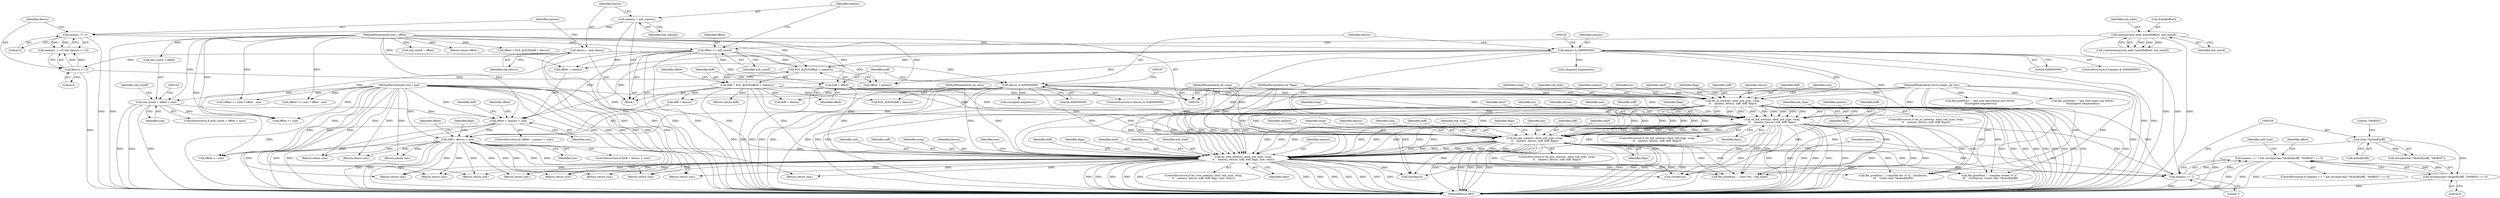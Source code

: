 digraph "0_file_65437cee25199dbd385fb35901bc0011e164276c@API" {
"1000331" [label="(Call,namesz == 7 && strcmp((char *)&nbuf[noff], \"NetBSD\") == 0)"];
"1000332" [label="(Call,namesz == 7)"];
"1000253" [label="(Call,do_os_note(ms, nbuf, xnh_type, swap,\n\t\t    namesz, descsz, noff, doff, flags))"];
"1000105" [label="(MethodParameterIn,struct magic_set *ms)"];
"1000110" [label="(MethodParameterIn,int swap)"];
"1000177" [label="(Call,namesz & 0x80000000)"];
"1000162" [label="(Call,namesz == 0)"];
"1000154" [label="(Call,namesz = xnh_namesz)"];
"1000192" [label="(Call,descsz & 0x80000000)"];
"1000165" [label="(Call,descsz == 0)"];
"1000157" [label="(Call,descsz = xnh_descsz)"];
"1000206" [label="(Call,noff = offset)"];
"1000151" [label="(Call,offset += xnh_sizeof)"];
"1000144" [label="(Call,memcpy(xnh_addr, &nbuf[offset], xnh_sizeof))"];
"1000107" [label="(MethodParameterIn,size_t offset)"];
"1000209" [label="(Call,doff = ELF_ALIGN(offset + namesz))"];
"1000211" [label="(Call,ELF_ALIGN(offset + namesz))"];
"1000112" [label="(MethodParameterIn,int *flags)"];
"1000295" [label="(Call,do_pax_note(ms, nbuf, xnh_type, swap,\n\t\t    namesz, descsz, noff, doff, flags))"];
"1000274" [label="(Call,do_bid_note(ms, nbuf, xnh_type, swap,\n\t\t    namesz, descsz, noff, doff, flags))"];
"1000316" [label="(Call,do_core_note(ms, nbuf, xnh_type, swap,\n\t\t    namesz, descsz, noff, doff, flags, size, clazz))"];
"1000231" [label="(Call,doff + descsz > size)"];
"1000216" [label="(Call,offset + namesz > size)"];
"1000132" [label="(Call,xnh_sizeof + offset > size)"];
"1000108" [label="(MethodParameterIn,size_t size)"];
"1000109" [label="(MethodParameterIn,int clazz)"];
"1000335" [label="(Call,strcmp((char *)&nbuf[noff], \"NetBSD\") == 0)"];
"1000337" [label="(Call,(char *)&nbuf[noff])"];
"1000166" [label="(Identifier,descsz)"];
"1000321" [label="(Identifier,namesz)"];
"1000248" [label="(Identifier,flags)"];
"1000162" [label="(Call,namesz == 0)"];
"1000343" [label="(Literal,\"NetBSD\")"];
"1000218" [label="(Identifier,offset)"];
"1000112" [label="(MethodParameterIn,int *flags)"];
"1000107" [label="(MethodParameterIn,size_t offset)"];
"1000263" [label="(Return,return size;)"];
"1000304" [label="(Identifier,flags)"];
"1000262" [label="(Identifier,flags)"];
"1000217" [label="(Call,offset + namesz)"];
"1000192" [label="(Call,descsz & 0x80000000)"];
"1000290" [label="(Identifier,flags)"];
"1000194" [label="(Literal,0x80000000)"];
"1000331" [label="(Call,namesz == 7 && strcmp((char *)&nbuf[noff], \"NetBSD\") == 0)"];
"1000170" [label="(Call,(offset >= size) ? offset : size)"];
"1000277" [label="(Identifier,xnh_type)"];
"1000428" [label="(Identifier,offset)"];
"1000311" [label="(Identifier,flags)"];
"1000238" [label="(Call,(offset >= size) ? offset : size)"];
"1000326" [label="(Identifier,size)"];
"1000209" [label="(Call,doff = ELF_ALIGN(offset + namesz))"];
"1000323" [label="(Identifier,noff)"];
"1000165" [label="(Call,descsz == 0)"];
"1000296" [label="(Identifier,ms)"];
"1000429" [label="(MethodReturn,RET)"];
"1000132" [label="(Call,xnh_sizeof + offset > size)"];
"1000252" [label="(ControlStructure,if (do_os_note(ms, nbuf, xnh_type, swap,\n\t\t    namesz, descsz, noff, doff, flags)))"];
"1000178" [label="(Identifier,namesz)"];
"1000167" [label="(Literal,0)"];
"1000164" [label="(Literal,0)"];
"1000260" [label="(Identifier,noff)"];
"1000362" [label="(Call,file_printf(ms, \", compiled for: %.*s\", (int)descsz,\n\t\t\t    (const char *)&nbuf[doff]))"];
"1000191" [label="(ControlStructure,if (descsz & 0x80000000))"];
"1000226" [label="(Call,ELF_ALIGN(doff + descsz))"];
"1000320" [label="(Identifier,swap)"];
"1000284" [label="(Return,return size;)"];
"1000315" [label="(ControlStructure,if (do_core_note(ms, nbuf, xnh_type, swap,\n\t\t    namesz, descsz, noff, doff, flags, size, clazz)))"];
"1000177" [label="(Call,namesz & 0x80000000)"];
"1000212" [label="(Call,offset + namesz)"];
"1000322" [label="(Identifier,descsz)"];
"1000146" [label="(Call,&nbuf[offset])"];
"1000294" [label="(ControlStructure,if (do_pax_note(ms, nbuf, xnh_type, swap,\n\t\t    namesz, descsz, noff, doff, flags)))"];
"1000259" [label="(Identifier,descsz)"];
"1000161" [label="(Call,(namesz == 0) && (descsz == 0))"];
"1000208" [label="(Identifier,offset)"];
"1000412" [label="(Return,return size;)"];
"1000220" [label="(Identifier,size)"];
"1000330" [label="(ControlStructure,if (namesz == 7 && strcmp((char *)&nbuf[noff], \"NetBSD\") == 0))"];
"1000140" [label="(Identifier,xnh_sizeof)"];
"1000261" [label="(Identifier,doff)"];
"1000155" [label="(Identifier,namesz)"];
"1000240" [label="(Identifier,offset)"];
"1000171" [label="(Call,offset >= size)"];
"1000403" [label="(Return,return size;)"];
"1000158" [label="(Identifier,descsz)"];
"1000279" [label="(Identifier,namesz)"];
"1000332" [label="(Call,namesz == 7)"];
"1000282" [label="(Identifier,doff)"];
"1000207" [label="(Identifier,noff)"];
"1000183" [label="(Call,file_printf(ms, \", bad note name size 0x%lx\",\n\t\t(unsigned long)namesz))"];
"1000264" [label="(Identifier,size)"];
"1000114" [label="(Block,)"];
"1000257" [label="(Identifier,swap)"];
"1000336" [label="(Call,strcmp((char *)&nbuf[noff], \"NetBSD\"))"];
"1000256" [label="(Identifier,xnh_type)"];
"1000136" [label="(Identifier,size)"];
"1000224" [label="(Call,offset = ELF_ALIGN(doff + descsz))"];
"1000131" [label="(ControlStructure,if (xnh_sizeof + offset > size))"];
"1000295" [label="(Call,do_pax_note(ms, nbuf, xnh_type, swap,\n\t\t    namesz, descsz, noff, doff, flags))"];
"1000425" [label="(Return,return size;)"];
"1000157" [label="(Call,descsz = xnh_descsz)"];
"1000186" [label="(Call,(unsigned long)namesz)"];
"1000302" [label="(Identifier,noff)"];
"1000297" [label="(Identifier,nbuf)"];
"1000365" [label="(Call,(int)descsz)"];
"1000156" [label="(Identifier,xnh_namesz)"];
"1000327" [label="(Identifier,clazz)"];
"1000300" [label="(Identifier,namesz)"];
"1000389" [label="(Call,file_printf(ms, \", compiler model: %.*s\",\n \t\t\t    (int)descsz, (const char *)&nbuf[doff]))"];
"1000110" [label="(MethodParameterIn,int swap)"];
"1000154" [label="(Call,namesz = xnh_namesz)"];
"1000206" [label="(Call,noff = offset)"];
"1000210" [label="(Identifier,doff)"];
"1000239" [label="(Call,offset >= size)"];
"1000278" [label="(Identifier,swap)"];
"1000142" [label="(Call,(void)memcpy(xnh_addr, &nbuf[offset], xnh_sizeof))"];
"1000335" [label="(Call,strcmp((char *)&nbuf[noff], \"NetBSD\") == 0)"];
"1000416" [label="(Call,file_printf(ms, \", note=%u\", xnh_type))"];
"1000299" [label="(Identifier,swap)"];
"1000329" [label="(Identifier,size)"];
"1000305" [label="(Return,return size;)"];
"1000258" [label="(Identifier,namesz)"];
"1000324" [label="(Identifier,doff)"];
"1000301" [label="(Identifier,descsz)"];
"1000153" [label="(Identifier,xnh_sizeof)"];
"1000150" [label="(Identifier,xnh_sizeof)"];
"1000151" [label="(Call,offset += xnh_sizeof)"];
"1000276" [label="(Identifier,nbuf)"];
"1000108" [label="(MethodParameterIn,size_t size)"];
"1000179" [label="(Literal,0x80000000)"];
"1000325" [label="(Identifier,flags)"];
"1000318" [label="(Identifier,nbuf)"];
"1000227" [label="(Call,doff + descsz)"];
"1000201" [label="(Call,(unsigned long)descsz)"];
"1000273" [label="(ControlStructure,if (do_bid_note(ms, nbuf, xnh_type, swap,\n\t\t    namesz, descsz, noff, doff, flags)))"];
"1000422" [label="(Return,return size;)"];
"1000176" [label="(ControlStructure,if (namesz & 0x80000000))"];
"1000275" [label="(Identifier,ms)"];
"1000231" [label="(Call,doff + descsz > size)"];
"1000344" [label="(Literal,0)"];
"1000316" [label="(Call,do_core_note(ms, nbuf, xnh_type, swap,\n\t\t    namesz, descsz, noff, doff, flags, size, clazz))"];
"1000215" [label="(ControlStructure,if (offset + namesz > size))"];
"1000223" [label="(Identifier,doff)"];
"1000109" [label="(MethodParameterIn,int clazz)"];
"1000225" [label="(Identifier,offset)"];
"1000317" [label="(Identifier,ms)"];
"1000193" [label="(Identifier,descsz)"];
"1000145" [label="(Identifier,xnh_addr)"];
"1000222" [label="(Return,return doff;)"];
"1000280" [label="(Identifier,descsz)"];
"1000235" [label="(Identifier,size)"];
"1000306" [label="(Identifier,size)"];
"1000211" [label="(Call,ELF_ALIGN(offset + namesz))"];
"1000347" [label="(Identifier,xnh_type)"];
"1000144" [label="(Call,memcpy(xnh_addr, &nbuf[offset], xnh_sizeof))"];
"1000163" [label="(Identifier,namesz)"];
"1000105" [label="(MethodParameterIn,struct magic_set *ms)"];
"1000230" [label="(ControlStructure,if (doff + descsz > size))"];
"1000385" [label="(Return,return size;)"];
"1000232" [label="(Call,doff + descsz)"];
"1000285" [label="(Identifier,size)"];
"1000254" [label="(Identifier,ms)"];
"1000216" [label="(Call,offset + namesz > size)"];
"1000253" [label="(Call,do_os_note(ms, nbuf, xnh_type, swap,\n\t\t    namesz, descsz, noff, doff, flags))"];
"1000139" [label="(Call,xnh_sizeof + offset)"];
"1000303" [label="(Identifier,doff)"];
"1000334" [label="(Literal,7)"];
"1000283" [label="(Identifier,flags)"];
"1000255" [label="(Identifier,nbuf)"];
"1000159" [label="(Identifier,xnh_descsz)"];
"1000376" [label="(Return,return size;)"];
"1000333" [label="(Identifier,namesz)"];
"1000269" [label="(Identifier,flags)"];
"1000350" [label="(Return,return size;)"];
"1000274" [label="(Call,do_bid_note(ms, nbuf, xnh_type, swap,\n\t\t    namesz, descsz, noff, doff, flags))"];
"1000427" [label="(Return,return offset;)"];
"1000133" [label="(Call,xnh_sizeof + offset)"];
"1000358" [label="(Return,return size;)"];
"1000298" [label="(Identifier,xnh_type)"];
"1000281" [label="(Identifier,noff)"];
"1000392" [label="(Call,(int)descsz)"];
"1000339" [label="(Call,&nbuf[noff])"];
"1000152" [label="(Identifier,offset)"];
"1000328" [label="(Return,return size;)"];
"1000198" [label="(Call,file_printf(ms, \", bad note description size 0x%lx\",\n\t\t(unsigned long)descsz))"];
"1000337" [label="(Call,(char *)&nbuf[noff])"];
"1000319" [label="(Identifier,xnh_type)"];
"1000331" -> "1000330"  [label="AST: "];
"1000331" -> "1000332"  [label="CFG: "];
"1000331" -> "1000335"  [label="CFG: "];
"1000332" -> "1000331"  [label="AST: "];
"1000335" -> "1000331"  [label="AST: "];
"1000347" -> "1000331"  [label="CFG: "];
"1000428" -> "1000331"  [label="CFG: "];
"1000331" -> "1000429"  [label="DDG: "];
"1000331" -> "1000429"  [label="DDG: "];
"1000331" -> "1000429"  [label="DDG: "];
"1000332" -> "1000331"  [label="DDG: "];
"1000332" -> "1000331"  [label="DDG: "];
"1000335" -> "1000331"  [label="DDG: "];
"1000335" -> "1000331"  [label="DDG: "];
"1000332" -> "1000334"  [label="CFG: "];
"1000333" -> "1000332"  [label="AST: "];
"1000334" -> "1000332"  [label="AST: "];
"1000338" -> "1000332"  [label="CFG: "];
"1000332" -> "1000429"  [label="DDG: "];
"1000253" -> "1000332"  [label="DDG: "];
"1000295" -> "1000332"  [label="DDG: "];
"1000316" -> "1000332"  [label="DDG: "];
"1000274" -> "1000332"  [label="DDG: "];
"1000177" -> "1000332"  [label="DDG: "];
"1000253" -> "1000252"  [label="AST: "];
"1000253" -> "1000262"  [label="CFG: "];
"1000254" -> "1000253"  [label="AST: "];
"1000255" -> "1000253"  [label="AST: "];
"1000256" -> "1000253"  [label="AST: "];
"1000257" -> "1000253"  [label="AST: "];
"1000258" -> "1000253"  [label="AST: "];
"1000259" -> "1000253"  [label="AST: "];
"1000260" -> "1000253"  [label="AST: "];
"1000261" -> "1000253"  [label="AST: "];
"1000262" -> "1000253"  [label="AST: "];
"1000264" -> "1000253"  [label="CFG: "];
"1000269" -> "1000253"  [label="CFG: "];
"1000253" -> "1000429"  [label="DDG: "];
"1000253" -> "1000429"  [label="DDG: "];
"1000253" -> "1000429"  [label="DDG: "];
"1000253" -> "1000429"  [label="DDG: "];
"1000253" -> "1000429"  [label="DDG: "];
"1000253" -> "1000429"  [label="DDG: "];
"1000253" -> "1000429"  [label="DDG: "];
"1000253" -> "1000429"  [label="DDG: "];
"1000253" -> "1000429"  [label="DDG: "];
"1000253" -> "1000429"  [label="DDG: "];
"1000105" -> "1000253"  [label="DDG: "];
"1000110" -> "1000253"  [label="DDG: "];
"1000177" -> "1000253"  [label="DDG: "];
"1000192" -> "1000253"  [label="DDG: "];
"1000206" -> "1000253"  [label="DDG: "];
"1000209" -> "1000253"  [label="DDG: "];
"1000112" -> "1000253"  [label="DDG: "];
"1000253" -> "1000274"  [label="DDG: "];
"1000253" -> "1000274"  [label="DDG: "];
"1000253" -> "1000274"  [label="DDG: "];
"1000253" -> "1000274"  [label="DDG: "];
"1000253" -> "1000274"  [label="DDG: "];
"1000253" -> "1000274"  [label="DDG: "];
"1000253" -> "1000274"  [label="DDG: "];
"1000253" -> "1000274"  [label="DDG: "];
"1000253" -> "1000274"  [label="DDG: "];
"1000253" -> "1000295"  [label="DDG: "];
"1000253" -> "1000295"  [label="DDG: "];
"1000253" -> "1000295"  [label="DDG: "];
"1000253" -> "1000295"  [label="DDG: "];
"1000253" -> "1000295"  [label="DDG: "];
"1000253" -> "1000295"  [label="DDG: "];
"1000253" -> "1000295"  [label="DDG: "];
"1000253" -> "1000295"  [label="DDG: "];
"1000253" -> "1000295"  [label="DDG: "];
"1000253" -> "1000316"  [label="DDG: "];
"1000253" -> "1000316"  [label="DDG: "];
"1000253" -> "1000316"  [label="DDG: "];
"1000253" -> "1000316"  [label="DDG: "];
"1000253" -> "1000316"  [label="DDG: "];
"1000253" -> "1000316"  [label="DDG: "];
"1000253" -> "1000316"  [label="DDG: "];
"1000253" -> "1000316"  [label="DDG: "];
"1000253" -> "1000316"  [label="DDG: "];
"1000253" -> "1000362"  [label="DDG: "];
"1000253" -> "1000365"  [label="DDG: "];
"1000253" -> "1000389"  [label="DDG: "];
"1000253" -> "1000392"  [label="DDG: "];
"1000253" -> "1000416"  [label="DDG: "];
"1000253" -> "1000416"  [label="DDG: "];
"1000105" -> "1000104"  [label="AST: "];
"1000105" -> "1000429"  [label="DDG: "];
"1000105" -> "1000183"  [label="DDG: "];
"1000105" -> "1000198"  [label="DDG: "];
"1000105" -> "1000274"  [label="DDG: "];
"1000105" -> "1000295"  [label="DDG: "];
"1000105" -> "1000316"  [label="DDG: "];
"1000105" -> "1000362"  [label="DDG: "];
"1000105" -> "1000389"  [label="DDG: "];
"1000105" -> "1000416"  [label="DDG: "];
"1000110" -> "1000104"  [label="AST: "];
"1000110" -> "1000429"  [label="DDG: "];
"1000110" -> "1000274"  [label="DDG: "];
"1000110" -> "1000295"  [label="DDG: "];
"1000110" -> "1000316"  [label="DDG: "];
"1000177" -> "1000176"  [label="AST: "];
"1000177" -> "1000179"  [label="CFG: "];
"1000178" -> "1000177"  [label="AST: "];
"1000179" -> "1000177"  [label="AST: "];
"1000182" -> "1000177"  [label="CFG: "];
"1000193" -> "1000177"  [label="CFG: "];
"1000177" -> "1000429"  [label="DDG: "];
"1000177" -> "1000429"  [label="DDG: "];
"1000162" -> "1000177"  [label="DDG: "];
"1000177" -> "1000186"  [label="DDG: "];
"1000177" -> "1000211"  [label="DDG: "];
"1000177" -> "1000212"  [label="DDG: "];
"1000177" -> "1000216"  [label="DDG: "];
"1000177" -> "1000217"  [label="DDG: "];
"1000177" -> "1000274"  [label="DDG: "];
"1000177" -> "1000295"  [label="DDG: "];
"1000177" -> "1000316"  [label="DDG: "];
"1000162" -> "1000161"  [label="AST: "];
"1000162" -> "1000164"  [label="CFG: "];
"1000163" -> "1000162"  [label="AST: "];
"1000164" -> "1000162"  [label="AST: "];
"1000166" -> "1000162"  [label="CFG: "];
"1000161" -> "1000162"  [label="CFG: "];
"1000162" -> "1000429"  [label="DDG: "];
"1000162" -> "1000161"  [label="DDG: "];
"1000162" -> "1000161"  [label="DDG: "];
"1000154" -> "1000162"  [label="DDG: "];
"1000154" -> "1000114"  [label="AST: "];
"1000154" -> "1000156"  [label="CFG: "];
"1000155" -> "1000154"  [label="AST: "];
"1000156" -> "1000154"  [label="AST: "];
"1000158" -> "1000154"  [label="CFG: "];
"1000154" -> "1000429"  [label="DDG: "];
"1000192" -> "1000191"  [label="AST: "];
"1000192" -> "1000194"  [label="CFG: "];
"1000193" -> "1000192"  [label="AST: "];
"1000194" -> "1000192"  [label="AST: "];
"1000197" -> "1000192"  [label="CFG: "];
"1000207" -> "1000192"  [label="CFG: "];
"1000192" -> "1000429"  [label="DDG: "];
"1000192" -> "1000429"  [label="DDG: "];
"1000165" -> "1000192"  [label="DDG: "];
"1000157" -> "1000192"  [label="DDG: "];
"1000192" -> "1000201"  [label="DDG: "];
"1000192" -> "1000226"  [label="DDG: "];
"1000192" -> "1000227"  [label="DDG: "];
"1000192" -> "1000231"  [label="DDG: "];
"1000192" -> "1000232"  [label="DDG: "];
"1000192" -> "1000274"  [label="DDG: "];
"1000192" -> "1000295"  [label="DDG: "];
"1000192" -> "1000316"  [label="DDG: "];
"1000192" -> "1000365"  [label="DDG: "];
"1000192" -> "1000392"  [label="DDG: "];
"1000165" -> "1000161"  [label="AST: "];
"1000165" -> "1000167"  [label="CFG: "];
"1000166" -> "1000165"  [label="AST: "];
"1000167" -> "1000165"  [label="AST: "];
"1000161" -> "1000165"  [label="CFG: "];
"1000165" -> "1000429"  [label="DDG: "];
"1000165" -> "1000161"  [label="DDG: "];
"1000165" -> "1000161"  [label="DDG: "];
"1000157" -> "1000165"  [label="DDG: "];
"1000157" -> "1000114"  [label="AST: "];
"1000157" -> "1000159"  [label="CFG: "];
"1000158" -> "1000157"  [label="AST: "];
"1000159" -> "1000157"  [label="AST: "];
"1000163" -> "1000157"  [label="CFG: "];
"1000157" -> "1000429"  [label="DDG: "];
"1000157" -> "1000429"  [label="DDG: "];
"1000206" -> "1000114"  [label="AST: "];
"1000206" -> "1000208"  [label="CFG: "];
"1000207" -> "1000206"  [label="AST: "];
"1000208" -> "1000206"  [label="AST: "];
"1000210" -> "1000206"  [label="CFG: "];
"1000206" -> "1000429"  [label="DDG: "];
"1000151" -> "1000206"  [label="DDG: "];
"1000107" -> "1000206"  [label="DDG: "];
"1000206" -> "1000274"  [label="DDG: "];
"1000206" -> "1000295"  [label="DDG: "];
"1000206" -> "1000316"  [label="DDG: "];
"1000151" -> "1000114"  [label="AST: "];
"1000151" -> "1000153"  [label="CFG: "];
"1000152" -> "1000151"  [label="AST: "];
"1000153" -> "1000151"  [label="AST: "];
"1000155" -> "1000151"  [label="CFG: "];
"1000151" -> "1000429"  [label="DDG: "];
"1000151" -> "1000429"  [label="DDG: "];
"1000144" -> "1000151"  [label="DDG: "];
"1000107" -> "1000151"  [label="DDG: "];
"1000151" -> "1000171"  [label="DDG: "];
"1000151" -> "1000211"  [label="DDG: "];
"1000151" -> "1000212"  [label="DDG: "];
"1000151" -> "1000216"  [label="DDG: "];
"1000151" -> "1000217"  [label="DDG: "];
"1000144" -> "1000142"  [label="AST: "];
"1000144" -> "1000150"  [label="CFG: "];
"1000145" -> "1000144"  [label="AST: "];
"1000146" -> "1000144"  [label="AST: "];
"1000150" -> "1000144"  [label="AST: "];
"1000142" -> "1000144"  [label="CFG: "];
"1000144" -> "1000429"  [label="DDG: "];
"1000144" -> "1000429"  [label="DDG: "];
"1000144" -> "1000142"  [label="DDG: "];
"1000144" -> "1000142"  [label="DDG: "];
"1000144" -> "1000142"  [label="DDG: "];
"1000107" -> "1000104"  [label="AST: "];
"1000107" -> "1000429"  [label="DDG: "];
"1000107" -> "1000132"  [label="DDG: "];
"1000107" -> "1000133"  [label="DDG: "];
"1000107" -> "1000139"  [label="DDG: "];
"1000107" -> "1000170"  [label="DDG: "];
"1000107" -> "1000171"  [label="DDG: "];
"1000107" -> "1000211"  [label="DDG: "];
"1000107" -> "1000212"  [label="DDG: "];
"1000107" -> "1000216"  [label="DDG: "];
"1000107" -> "1000217"  [label="DDG: "];
"1000107" -> "1000224"  [label="DDG: "];
"1000107" -> "1000238"  [label="DDG: "];
"1000107" -> "1000239"  [label="DDG: "];
"1000107" -> "1000427"  [label="DDG: "];
"1000209" -> "1000114"  [label="AST: "];
"1000209" -> "1000211"  [label="CFG: "];
"1000210" -> "1000209"  [label="AST: "];
"1000211" -> "1000209"  [label="AST: "];
"1000218" -> "1000209"  [label="CFG: "];
"1000209" -> "1000429"  [label="DDG: "];
"1000209" -> "1000429"  [label="DDG: "];
"1000211" -> "1000209"  [label="DDG: "];
"1000209" -> "1000222"  [label="DDG: "];
"1000209" -> "1000226"  [label="DDG: "];
"1000209" -> "1000227"  [label="DDG: "];
"1000209" -> "1000231"  [label="DDG: "];
"1000209" -> "1000232"  [label="DDG: "];
"1000209" -> "1000274"  [label="DDG: "];
"1000209" -> "1000295"  [label="DDG: "];
"1000209" -> "1000316"  [label="DDG: "];
"1000211" -> "1000212"  [label="CFG: "];
"1000212" -> "1000211"  [label="AST: "];
"1000112" -> "1000104"  [label="AST: "];
"1000112" -> "1000429"  [label="DDG: "];
"1000112" -> "1000274"  [label="DDG: "];
"1000112" -> "1000295"  [label="DDG: "];
"1000112" -> "1000316"  [label="DDG: "];
"1000295" -> "1000294"  [label="AST: "];
"1000295" -> "1000304"  [label="CFG: "];
"1000296" -> "1000295"  [label="AST: "];
"1000297" -> "1000295"  [label="AST: "];
"1000298" -> "1000295"  [label="AST: "];
"1000299" -> "1000295"  [label="AST: "];
"1000300" -> "1000295"  [label="AST: "];
"1000301" -> "1000295"  [label="AST: "];
"1000302" -> "1000295"  [label="AST: "];
"1000303" -> "1000295"  [label="AST: "];
"1000304" -> "1000295"  [label="AST: "];
"1000306" -> "1000295"  [label="CFG: "];
"1000311" -> "1000295"  [label="CFG: "];
"1000295" -> "1000429"  [label="DDG: "];
"1000295" -> "1000429"  [label="DDG: "];
"1000295" -> "1000429"  [label="DDG: "];
"1000295" -> "1000429"  [label="DDG: "];
"1000295" -> "1000429"  [label="DDG: "];
"1000295" -> "1000429"  [label="DDG: "];
"1000295" -> "1000429"  [label="DDG: "];
"1000295" -> "1000429"  [label="DDG: "];
"1000295" -> "1000429"  [label="DDG: "];
"1000295" -> "1000429"  [label="DDG: "];
"1000274" -> "1000295"  [label="DDG: "];
"1000274" -> "1000295"  [label="DDG: "];
"1000274" -> "1000295"  [label="DDG: "];
"1000274" -> "1000295"  [label="DDG: "];
"1000274" -> "1000295"  [label="DDG: "];
"1000274" -> "1000295"  [label="DDG: "];
"1000274" -> "1000295"  [label="DDG: "];
"1000274" -> "1000295"  [label="DDG: "];
"1000274" -> "1000295"  [label="DDG: "];
"1000295" -> "1000316"  [label="DDG: "];
"1000295" -> "1000316"  [label="DDG: "];
"1000295" -> "1000316"  [label="DDG: "];
"1000295" -> "1000316"  [label="DDG: "];
"1000295" -> "1000316"  [label="DDG: "];
"1000295" -> "1000316"  [label="DDG: "];
"1000295" -> "1000316"  [label="DDG: "];
"1000295" -> "1000316"  [label="DDG: "];
"1000295" -> "1000316"  [label="DDG: "];
"1000295" -> "1000362"  [label="DDG: "];
"1000295" -> "1000365"  [label="DDG: "];
"1000295" -> "1000389"  [label="DDG: "];
"1000295" -> "1000392"  [label="DDG: "];
"1000295" -> "1000416"  [label="DDG: "];
"1000295" -> "1000416"  [label="DDG: "];
"1000274" -> "1000273"  [label="AST: "];
"1000274" -> "1000283"  [label="CFG: "];
"1000275" -> "1000274"  [label="AST: "];
"1000276" -> "1000274"  [label="AST: "];
"1000277" -> "1000274"  [label="AST: "];
"1000278" -> "1000274"  [label="AST: "];
"1000279" -> "1000274"  [label="AST: "];
"1000280" -> "1000274"  [label="AST: "];
"1000281" -> "1000274"  [label="AST: "];
"1000282" -> "1000274"  [label="AST: "];
"1000283" -> "1000274"  [label="AST: "];
"1000285" -> "1000274"  [label="CFG: "];
"1000290" -> "1000274"  [label="CFG: "];
"1000274" -> "1000429"  [label="DDG: "];
"1000274" -> "1000429"  [label="DDG: "];
"1000274" -> "1000429"  [label="DDG: "];
"1000274" -> "1000429"  [label="DDG: "];
"1000274" -> "1000429"  [label="DDG: "];
"1000274" -> "1000429"  [label="DDG: "];
"1000274" -> "1000429"  [label="DDG: "];
"1000274" -> "1000429"  [label="DDG: "];
"1000274" -> "1000429"  [label="DDG: "];
"1000274" -> "1000429"  [label="DDG: "];
"1000274" -> "1000316"  [label="DDG: "];
"1000274" -> "1000316"  [label="DDG: "];
"1000274" -> "1000316"  [label="DDG: "];
"1000274" -> "1000316"  [label="DDG: "];
"1000274" -> "1000316"  [label="DDG: "];
"1000274" -> "1000316"  [label="DDG: "];
"1000274" -> "1000316"  [label="DDG: "];
"1000274" -> "1000316"  [label="DDG: "];
"1000274" -> "1000316"  [label="DDG: "];
"1000274" -> "1000362"  [label="DDG: "];
"1000274" -> "1000365"  [label="DDG: "];
"1000274" -> "1000389"  [label="DDG: "];
"1000274" -> "1000392"  [label="DDG: "];
"1000274" -> "1000416"  [label="DDG: "];
"1000274" -> "1000416"  [label="DDG: "];
"1000316" -> "1000315"  [label="AST: "];
"1000316" -> "1000327"  [label="CFG: "];
"1000317" -> "1000316"  [label="AST: "];
"1000318" -> "1000316"  [label="AST: "];
"1000319" -> "1000316"  [label="AST: "];
"1000320" -> "1000316"  [label="AST: "];
"1000321" -> "1000316"  [label="AST: "];
"1000322" -> "1000316"  [label="AST: "];
"1000323" -> "1000316"  [label="AST: "];
"1000324" -> "1000316"  [label="AST: "];
"1000325" -> "1000316"  [label="AST: "];
"1000326" -> "1000316"  [label="AST: "];
"1000327" -> "1000316"  [label="AST: "];
"1000329" -> "1000316"  [label="CFG: "];
"1000333" -> "1000316"  [label="CFG: "];
"1000316" -> "1000429"  [label="DDG: "];
"1000316" -> "1000429"  [label="DDG: "];
"1000316" -> "1000429"  [label="DDG: "];
"1000316" -> "1000429"  [label="DDG: "];
"1000316" -> "1000429"  [label="DDG: "];
"1000316" -> "1000429"  [label="DDG: "];
"1000316" -> "1000429"  [label="DDG: "];
"1000316" -> "1000429"  [label="DDG: "];
"1000316" -> "1000429"  [label="DDG: "];
"1000316" -> "1000429"  [label="DDG: "];
"1000316" -> "1000429"  [label="DDG: "];
"1000316" -> "1000429"  [label="DDG: "];
"1000231" -> "1000316"  [label="DDG: "];
"1000108" -> "1000316"  [label="DDG: "];
"1000109" -> "1000316"  [label="DDG: "];
"1000316" -> "1000328"  [label="DDG: "];
"1000316" -> "1000350"  [label="DDG: "];
"1000316" -> "1000358"  [label="DDG: "];
"1000316" -> "1000362"  [label="DDG: "];
"1000316" -> "1000365"  [label="DDG: "];
"1000316" -> "1000376"  [label="DDG: "];
"1000316" -> "1000385"  [label="DDG: "];
"1000316" -> "1000389"  [label="DDG: "];
"1000316" -> "1000392"  [label="DDG: "];
"1000316" -> "1000403"  [label="DDG: "];
"1000316" -> "1000412"  [label="DDG: "];
"1000316" -> "1000416"  [label="DDG: "];
"1000316" -> "1000416"  [label="DDG: "];
"1000316" -> "1000422"  [label="DDG: "];
"1000316" -> "1000425"  [label="DDG: "];
"1000231" -> "1000230"  [label="AST: "];
"1000231" -> "1000235"  [label="CFG: "];
"1000232" -> "1000231"  [label="AST: "];
"1000235" -> "1000231"  [label="AST: "];
"1000240" -> "1000231"  [label="CFG: "];
"1000248" -> "1000231"  [label="CFG: "];
"1000231" -> "1000429"  [label="DDG: "];
"1000231" -> "1000429"  [label="DDG: "];
"1000231" -> "1000429"  [label="DDG: "];
"1000216" -> "1000231"  [label="DDG: "];
"1000108" -> "1000231"  [label="DDG: "];
"1000231" -> "1000239"  [label="DDG: "];
"1000231" -> "1000263"  [label="DDG: "];
"1000231" -> "1000284"  [label="DDG: "];
"1000231" -> "1000305"  [label="DDG: "];
"1000231" -> "1000350"  [label="DDG: "];
"1000231" -> "1000358"  [label="DDG: "];
"1000231" -> "1000376"  [label="DDG: "];
"1000231" -> "1000385"  [label="DDG: "];
"1000231" -> "1000403"  [label="DDG: "];
"1000231" -> "1000412"  [label="DDG: "];
"1000231" -> "1000422"  [label="DDG: "];
"1000231" -> "1000425"  [label="DDG: "];
"1000216" -> "1000215"  [label="AST: "];
"1000216" -> "1000220"  [label="CFG: "];
"1000217" -> "1000216"  [label="AST: "];
"1000220" -> "1000216"  [label="AST: "];
"1000223" -> "1000216"  [label="CFG: "];
"1000225" -> "1000216"  [label="CFG: "];
"1000216" -> "1000429"  [label="DDG: "];
"1000216" -> "1000429"  [label="DDG: "];
"1000216" -> "1000429"  [label="DDG: "];
"1000132" -> "1000216"  [label="DDG: "];
"1000108" -> "1000216"  [label="DDG: "];
"1000132" -> "1000131"  [label="AST: "];
"1000132" -> "1000136"  [label="CFG: "];
"1000133" -> "1000132"  [label="AST: "];
"1000136" -> "1000132"  [label="AST: "];
"1000140" -> "1000132"  [label="CFG: "];
"1000143" -> "1000132"  [label="CFG: "];
"1000132" -> "1000429"  [label="DDG: "];
"1000132" -> "1000429"  [label="DDG: "];
"1000132" -> "1000429"  [label="DDG: "];
"1000108" -> "1000132"  [label="DDG: "];
"1000132" -> "1000171"  [label="DDG: "];
"1000108" -> "1000104"  [label="AST: "];
"1000108" -> "1000429"  [label="DDG: "];
"1000108" -> "1000170"  [label="DDG: "];
"1000108" -> "1000171"  [label="DDG: "];
"1000108" -> "1000238"  [label="DDG: "];
"1000108" -> "1000239"  [label="DDG: "];
"1000108" -> "1000263"  [label="DDG: "];
"1000108" -> "1000284"  [label="DDG: "];
"1000108" -> "1000305"  [label="DDG: "];
"1000108" -> "1000328"  [label="DDG: "];
"1000108" -> "1000350"  [label="DDG: "];
"1000108" -> "1000358"  [label="DDG: "];
"1000108" -> "1000376"  [label="DDG: "];
"1000108" -> "1000385"  [label="DDG: "];
"1000108" -> "1000403"  [label="DDG: "];
"1000108" -> "1000412"  [label="DDG: "];
"1000108" -> "1000422"  [label="DDG: "];
"1000108" -> "1000425"  [label="DDG: "];
"1000109" -> "1000104"  [label="AST: "];
"1000109" -> "1000429"  [label="DDG: "];
"1000335" -> "1000344"  [label="CFG: "];
"1000336" -> "1000335"  [label="AST: "];
"1000344" -> "1000335"  [label="AST: "];
"1000335" -> "1000429"  [label="DDG: "];
"1000337" -> "1000335"  [label="DDG: "];
"1000337" -> "1000336"  [label="AST: "];
"1000337" -> "1000339"  [label="CFG: "];
"1000338" -> "1000337"  [label="AST: "];
"1000339" -> "1000337"  [label="AST: "];
"1000343" -> "1000337"  [label="CFG: "];
"1000337" -> "1000429"  [label="DDG: "];
"1000337" -> "1000336"  [label="DDG: "];
}
